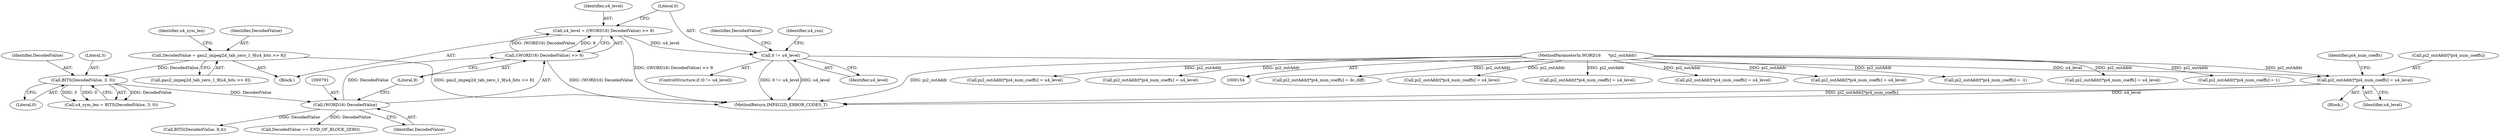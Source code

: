digraph "0_Android_227c1f829127405e21dab1664393050c652ef71e@pointer" {
"1000822" [label="(Call,pi2_outAddr[*pi4_num_coeffs] = u4_level)"];
"1000795" [label="(Call,0 != u4_level)"];
"1000787" [label="(Call,u4_level = ((WORD16) DecodedValue) >> 9)"];
"1000789" [label="(Call,((WORD16) DecodedValue) >> 9)"];
"1000790" [label="(Call,(WORD16) DecodedValue)"];
"1000783" [label="(Call,BITS(DecodedValue, 3, 0))"];
"1000774" [label="(Call,DecodedValue = gau2_impeg2d_tab_zero_1_9[u4_bits >> 8])"];
"1000156" [label="(MethodParameterIn,WORD16      *pi2_outAddr)"];
"1000801" [label="(Call,BITS(DecodedValue, 8,4))"];
"1000755" [label="(Block,)"];
"1000305" [label="(Call,pi2_outAddr[*pi4_num_coeffs] = dc_diff)"];
"1000592" [label="(Call,pi2_outAddr[*pi4_num_coeffs] = u4_level)"];
"1000823" [label="(Call,pi2_outAddr[*pi4_num_coeffs])"];
"1000795" [label="(Call,0 != u4_level)"];
"1000482" [label="(Call,pi2_outAddr[*pi4_num_coeffs] = u4_level)"];
"1000786" [label="(Literal,0)"];
"1000919" [label="(Call,pi2_outAddr[*pi4_num_coeffs] = u4_level)"];
"1000156" [label="(MethodParameterIn,WORD16      *pi2_outAddr)"];
"1001048" [label="(Call,pi2_outAddr[*pi4_num_coeffs] = u4_level)"];
"1000349" [label="(Call,pi2_outAddr[*pi4_num_coeffs] = -1)"];
"1000978" [label="(Call,pi2_outAddr[*pi4_num_coeffs] = u4_level)"];
"1000796" [label="(Literal,0)"];
"1000782" [label="(Identifier,u4_sym_len)"];
"1000787" [label="(Call,u4_level = ((WORD16) DecodedValue) >> 9)"];
"1000784" [label="(Identifier,DecodedValue)"];
"1000783" [label="(Call,BITS(DecodedValue, 3, 0))"];
"1000775" [label="(Identifier,DecodedValue)"];
"1000834" [label="(Call,DecodedValue == END_OF_BLOCK_ZERO)"];
"1000358" [label="(Call,pi2_outAddr[*pi4_num_coeffs] = 1)"];
"1001092" [label="(MethodReturn,IMPEG2D_ERROR_CODES_T)"];
"1000785" [label="(Literal,3)"];
"1000721" [label="(Call,pi2_outAddr[*pi4_num_coeffs] = u4_level)"];
"1000797" [label="(Identifier,u4_level)"];
"1000789" [label="(Call,((WORD16) DecodedValue) >> 9)"];
"1000793" [label="(Literal,9)"];
"1000830" [label="(Identifier,pi4_num_coeffs)"];
"1000794" [label="(ControlStructure,if (0 != u4_level))"];
"1000792" [label="(Identifier,DecodedValue)"];
"1000788" [label="(Identifier,u4_level)"];
"1000798" [label="(Block,)"];
"1000835" [label="(Identifier,DecodedValue)"];
"1000822" [label="(Call,pi2_outAddr[*pi4_num_coeffs] = u4_level)"];
"1000827" [label="(Identifier,u4_level)"];
"1000781" [label="(Call,u4_sym_len = BITS(DecodedValue, 3, 0))"];
"1000790" [label="(Call,(WORD16) DecodedValue)"];
"1000774" [label="(Call,DecodedValue = gau2_impeg2d_tab_zero_1_9[u4_bits >> 8])"];
"1000800" [label="(Identifier,u4_run)"];
"1000776" [label="(Call,gau2_impeg2d_tab_zero_1_9[u4_bits >> 8])"];
"1000651" [label="(Call,pi2_outAddr[*pi4_num_coeffs] = u4_level)"];
"1000822" -> "1000798"  [label="AST: "];
"1000822" -> "1000827"  [label="CFG: "];
"1000823" -> "1000822"  [label="AST: "];
"1000827" -> "1000822"  [label="AST: "];
"1000830" -> "1000822"  [label="CFG: "];
"1000822" -> "1001092"  [label="DDG: u4_level"];
"1000822" -> "1001092"  [label="DDG: pi2_outAddr[*pi4_num_coeffs]"];
"1000795" -> "1000822"  [label="DDG: u4_level"];
"1000156" -> "1000822"  [label="DDG: pi2_outAddr"];
"1000795" -> "1000794"  [label="AST: "];
"1000795" -> "1000797"  [label="CFG: "];
"1000796" -> "1000795"  [label="AST: "];
"1000797" -> "1000795"  [label="AST: "];
"1000800" -> "1000795"  [label="CFG: "];
"1000835" -> "1000795"  [label="CFG: "];
"1000795" -> "1001092"  [label="DDG: 0 != u4_level"];
"1000795" -> "1001092"  [label="DDG: u4_level"];
"1000787" -> "1000795"  [label="DDG: u4_level"];
"1000787" -> "1000755"  [label="AST: "];
"1000787" -> "1000789"  [label="CFG: "];
"1000788" -> "1000787"  [label="AST: "];
"1000789" -> "1000787"  [label="AST: "];
"1000796" -> "1000787"  [label="CFG: "];
"1000787" -> "1001092"  [label="DDG: ((WORD16) DecodedValue) >> 9"];
"1000789" -> "1000787"  [label="DDG: (WORD16) DecodedValue"];
"1000789" -> "1000787"  [label="DDG: 9"];
"1000789" -> "1000793"  [label="CFG: "];
"1000790" -> "1000789"  [label="AST: "];
"1000793" -> "1000789"  [label="AST: "];
"1000789" -> "1001092"  [label="DDG: (WORD16) DecodedValue"];
"1000790" -> "1000789"  [label="DDG: DecodedValue"];
"1000790" -> "1000792"  [label="CFG: "];
"1000791" -> "1000790"  [label="AST: "];
"1000792" -> "1000790"  [label="AST: "];
"1000793" -> "1000790"  [label="CFG: "];
"1000783" -> "1000790"  [label="DDG: DecodedValue"];
"1000790" -> "1000801"  [label="DDG: DecodedValue"];
"1000790" -> "1000834"  [label="DDG: DecodedValue"];
"1000783" -> "1000781"  [label="AST: "];
"1000783" -> "1000786"  [label="CFG: "];
"1000784" -> "1000783"  [label="AST: "];
"1000785" -> "1000783"  [label="AST: "];
"1000786" -> "1000783"  [label="AST: "];
"1000781" -> "1000783"  [label="CFG: "];
"1000783" -> "1000781"  [label="DDG: DecodedValue"];
"1000783" -> "1000781"  [label="DDG: 3"];
"1000783" -> "1000781"  [label="DDG: 0"];
"1000774" -> "1000783"  [label="DDG: DecodedValue"];
"1000774" -> "1000755"  [label="AST: "];
"1000774" -> "1000776"  [label="CFG: "];
"1000775" -> "1000774"  [label="AST: "];
"1000776" -> "1000774"  [label="AST: "];
"1000782" -> "1000774"  [label="CFG: "];
"1000774" -> "1001092"  [label="DDG: gau2_impeg2d_tab_zero_1_9[u4_bits >> 8]"];
"1000156" -> "1000154"  [label="AST: "];
"1000156" -> "1001092"  [label="DDG: pi2_outAddr"];
"1000156" -> "1000305"  [label="DDG: pi2_outAddr"];
"1000156" -> "1000349"  [label="DDG: pi2_outAddr"];
"1000156" -> "1000358"  [label="DDG: pi2_outAddr"];
"1000156" -> "1000482"  [label="DDG: pi2_outAddr"];
"1000156" -> "1000592"  [label="DDG: pi2_outAddr"];
"1000156" -> "1000651"  [label="DDG: pi2_outAddr"];
"1000156" -> "1000721"  [label="DDG: pi2_outAddr"];
"1000156" -> "1000919"  [label="DDG: pi2_outAddr"];
"1000156" -> "1000978"  [label="DDG: pi2_outAddr"];
"1000156" -> "1001048"  [label="DDG: pi2_outAddr"];
}
